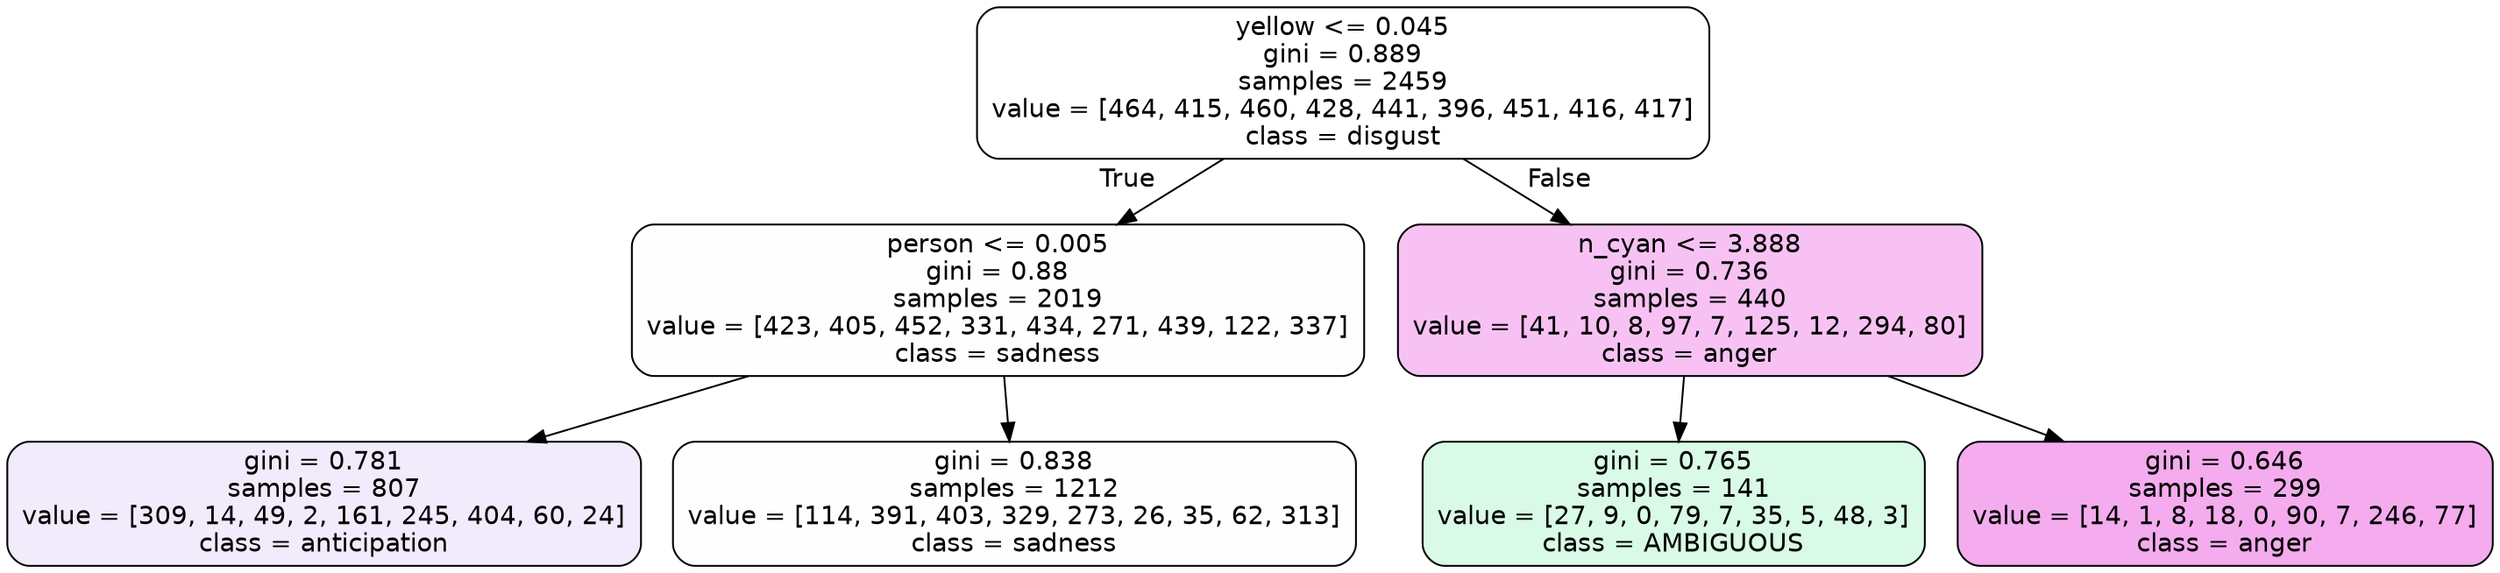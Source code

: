digraph Tree {
node [shape=box, style="filled, rounded", color="black", fontname=helvetica] ;
edge [fontname=helvetica] ;
0 [label="yellow <= 0.045\ngini = 0.889\nsamples = 2459\nvalue = [464, 415, 460, 428, 441, 396, 451, 416, 417]\nclass = disgust", fillcolor="#e5813900"] ;
1 [label="person <= 0.005\ngini = 0.88\nsamples = 2019\nvalue = [423, 405, 452, 331, 434, 271, 439, 122, 337]\nclass = sadness", fillcolor="#64e53901"] ;
0 -> 1 [labeldistance=2.5, labelangle=45, headlabel="True"] ;
2 [label="gini = 0.781\nsamples = 807\nvalue = [309, 14, 49, 2, 161, 245, 404, 60, 24]\nclass = anticipation", fillcolor="#8139e519"] ;
1 -> 2 ;
3 [label="gini = 0.838\nsamples = 1212\nvalue = [114, 391, 403, 329, 273, 26, 35, 62, 313]\nclass = sadness", fillcolor="#64e53902"] ;
1 -> 3 ;
4 [label="n_cyan <= 3.888\ngini = 0.736\nsamples = 440\nvalue = [41, 10, 8, 97, 7, 125, 12, 294, 80]\nclass = anger", fillcolor="#e539d74e"] ;
0 -> 4 [labeldistance=2.5, labelangle=-45, headlabel="False"] ;
5 [label="gini = 0.765\nsamples = 141\nvalue = [27, 9, 0, 79, 7, 35, 5, 48, 3]\nclass = AMBIGUOUS", fillcolor="#39e58130"] ;
4 -> 5 ;
6 [label="gini = 0.646\nsamples = 299\nvalue = [14, 1, 8, 18, 0, 90, 7, 246, 77]\nclass = anger", fillcolor="#e539d76b"] ;
4 -> 6 ;
}